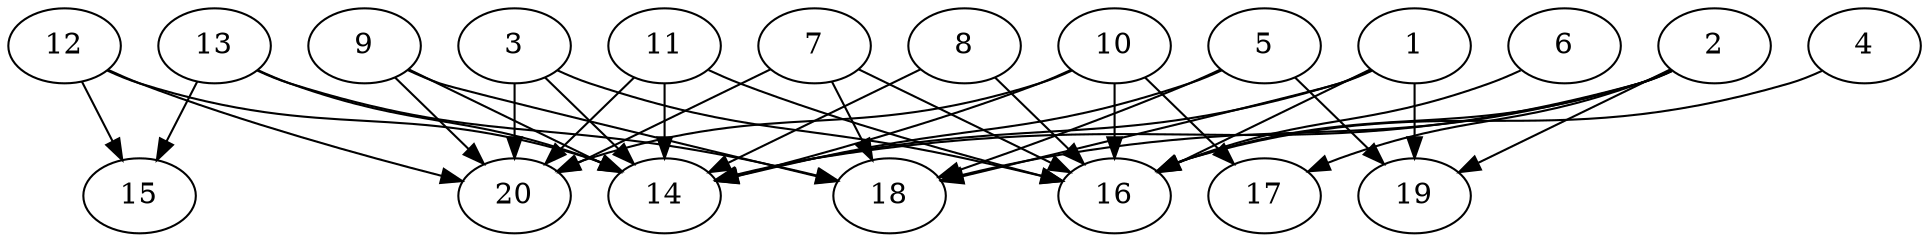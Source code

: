 // DAG automatically generated by daggen at Wed Jul 24 21:20:06 2019
// ./daggen --dot -n 20 --ccr 0.3 --fat 0.8 --regular 0.5 --density 0.8 --mindata 5242880 --maxdata 52428800 
digraph G {
  1 [size="136994133", alpha="0.04", expect_size="41098240"] 
  1 -> 14 [size ="41098240"]
  1 -> 16 [size ="41098240"]
  1 -> 18 [size ="41098240"]
  1 -> 19 [size ="41098240"]
  2 [size="27525120", alpha="0.11", expect_size="8257536"] 
  2 -> 14 [size ="8257536"]
  2 -> 16 [size ="8257536"]
  2 -> 17 [size ="8257536"]
  2 -> 18 [size ="8257536"]
  2 -> 19 [size ="8257536"]
  3 [size="170192213", alpha="0.15", expect_size="51057664"] 
  3 -> 14 [size ="51057664"]
  3 -> 16 [size ="51057664"]
  3 -> 20 [size ="51057664"]
  4 [size="18551467", alpha="0.16", expect_size="5565440"] 
  4 -> 16 [size ="5565440"]
  5 [size="113134933", alpha="0.19", expect_size="33940480"] 
  5 -> 14 [size ="33940480"]
  5 -> 18 [size ="33940480"]
  5 -> 19 [size ="33940480"]
  6 [size="171618987", alpha="0.09", expect_size="51485696"] 
  6 -> 16 [size ="51485696"]
  7 [size="42441387", alpha="0.16", expect_size="12732416"] 
  7 -> 16 [size ="12732416"]
  7 -> 18 [size ="12732416"]
  7 -> 20 [size ="12732416"]
  8 [size="24818347", alpha="0.08", expect_size="7445504"] 
  8 -> 14 [size ="7445504"]
  8 -> 16 [size ="7445504"]
  9 [size="152401920", alpha="0.01", expect_size="45720576"] 
  9 -> 14 [size ="45720576"]
  9 -> 18 [size ="45720576"]
  9 -> 20 [size ="45720576"]
  10 [size="132802560", alpha="0.19", expect_size="39840768"] 
  10 -> 14 [size ="39840768"]
  10 -> 16 [size ="39840768"]
  10 -> 17 [size ="39840768"]
  10 -> 20 [size ="39840768"]
  11 [size="53459627", alpha="0.19", expect_size="16037888"] 
  11 -> 14 [size ="16037888"]
  11 -> 16 [size ="16037888"]
  11 -> 20 [size ="16037888"]
  12 [size="87435947", alpha="0.03", expect_size="26230784"] 
  12 -> 14 [size ="26230784"]
  12 -> 15 [size ="26230784"]
  12 -> 20 [size ="26230784"]
  13 [size="170243413", alpha="0.10", expect_size="51073024"] 
  13 -> 14 [size ="51073024"]
  13 -> 15 [size ="51073024"]
  13 -> 18 [size ="51073024"]
  14 [size="133294080", alpha="0.15", expect_size="39988224"] 
  15 [size="103768747", alpha="0.04", expect_size="31130624"] 
  16 [size="93853013", alpha="0.00", expect_size="28155904"] 
  17 [size="162300587", alpha="0.04", expect_size="48690176"] 
  18 [size="129983147", alpha="0.11", expect_size="38994944"] 
  19 [size="36669440", alpha="0.08", expect_size="11000832"] 
  20 [size="48052907", alpha="0.19", expect_size="14415872"] 
}
